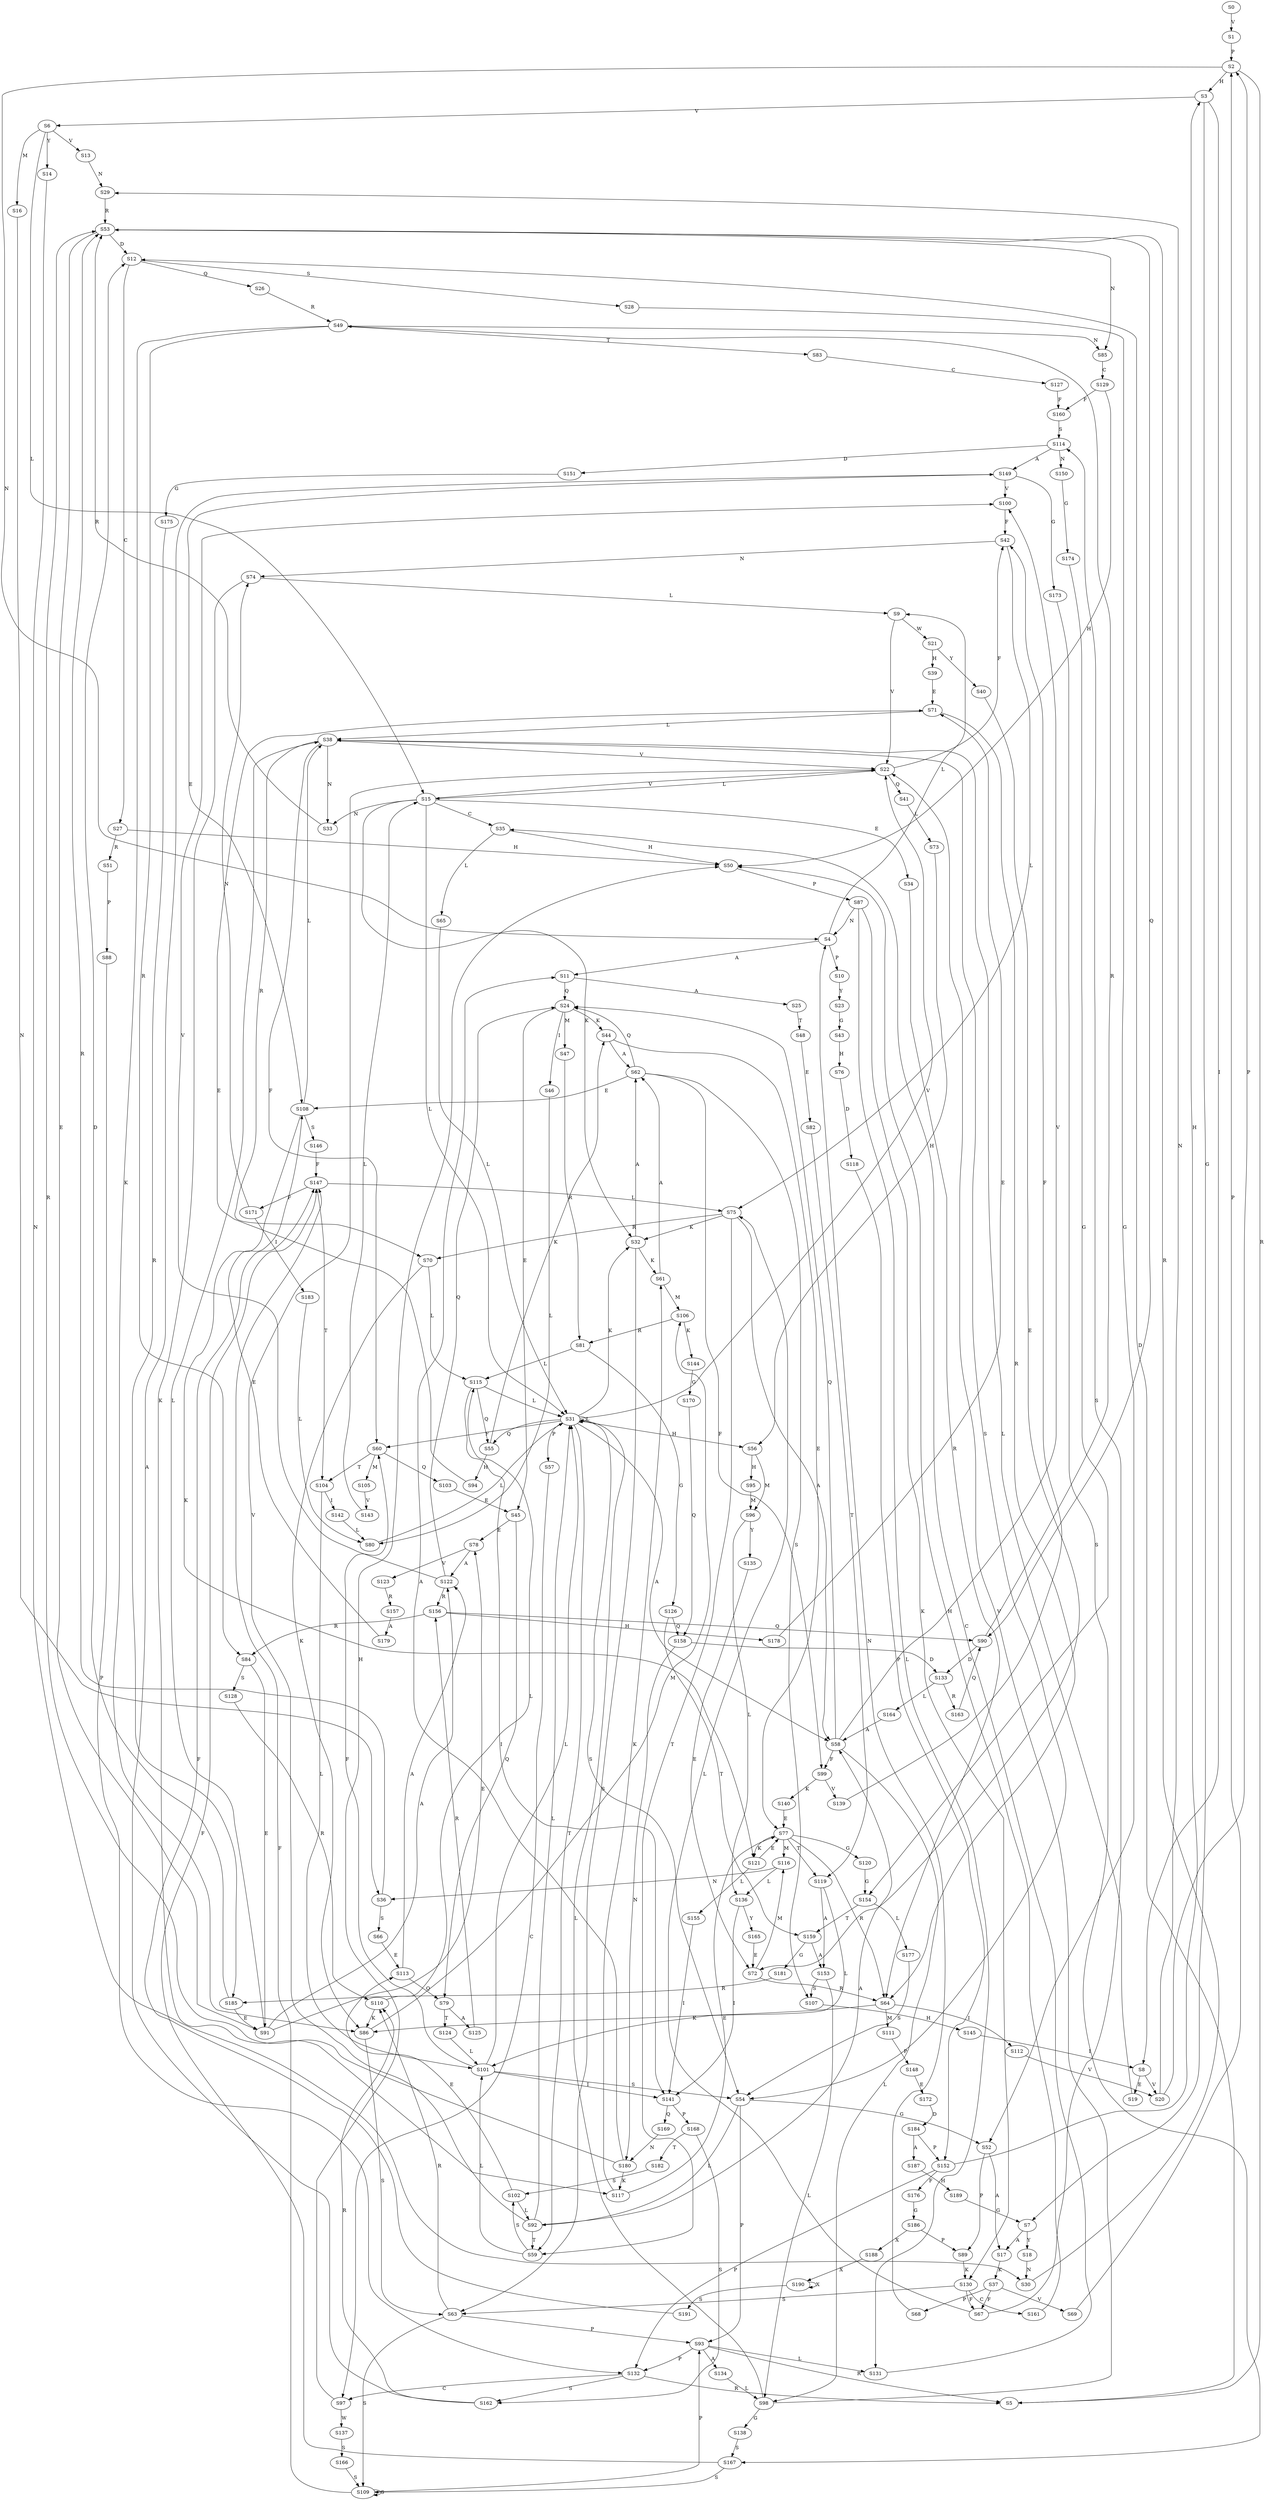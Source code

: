 strict digraph  {
	S0 -> S1 [ label = V ];
	S1 -> S2 [ label = P ];
	S2 -> S3 [ label = H ];
	S2 -> S4 [ label = N ];
	S2 -> S5 [ label = R ];
	S3 -> S6 [ label = V ];
	S3 -> S7 [ label = G ];
	S3 -> S8 [ label = I ];
	S4 -> S9 [ label = L ];
	S4 -> S10 [ label = P ];
	S4 -> S11 [ label = A ];
	S5 -> S12 [ label = D ];
	S6 -> S13 [ label = V ];
	S6 -> S14 [ label = Y ];
	S6 -> S15 [ label = L ];
	S6 -> S16 [ label = M ];
	S7 -> S17 [ label = A ];
	S7 -> S18 [ label = Y ];
	S8 -> S19 [ label = E ];
	S8 -> S20 [ label = V ];
	S9 -> S21 [ label = W ];
	S9 -> S22 [ label = V ];
	S10 -> S23 [ label = Y ];
	S11 -> S24 [ label = Q ];
	S11 -> S25 [ label = A ];
	S12 -> S26 [ label = Q ];
	S12 -> S27 [ label = C ];
	S12 -> S28 [ label = S ];
	S13 -> S29 [ label = N ];
	S14 -> S30 [ label = N ];
	S15 -> S31 [ label = L ];
	S15 -> S22 [ label = V ];
	S15 -> S32 [ label = K ];
	S15 -> S33 [ label = N ];
	S15 -> S34 [ label = E ];
	S15 -> S35 [ label = C ];
	S16 -> S36 [ label = N ];
	S17 -> S37 [ label = K ];
	S18 -> S30 [ label = N ];
	S19 -> S38 [ label = L ];
	S20 -> S2 [ label = P ];
	S20 -> S29 [ label = N ];
	S21 -> S39 [ label = H ];
	S21 -> S40 [ label = Y ];
	S22 -> S15 [ label = L ];
	S22 -> S41 [ label = Q ];
	S22 -> S42 [ label = F ];
	S23 -> S43 [ label = G ];
	S24 -> S44 [ label = K ];
	S24 -> S45 [ label = E ];
	S24 -> S46 [ label = I ];
	S24 -> S47 [ label = M ];
	S25 -> S48 [ label = T ];
	S26 -> S49 [ label = R ];
	S27 -> S50 [ label = H ];
	S27 -> S51 [ label = R ];
	S28 -> S52 [ label = G ];
	S29 -> S53 [ label = R ];
	S30 -> S53 [ label = R ];
	S31 -> S32 [ label = K ];
	S31 -> S54 [ label = S ];
	S31 -> S55 [ label = Q ];
	S31 -> S56 [ label = H ];
	S31 -> S31 [ label = L ];
	S31 -> S57 [ label = P ];
	S31 -> S58 [ label = A ];
	S31 -> S59 [ label = T ];
	S31 -> S60 [ label = F ];
	S31 -> S22 [ label = V ];
	S32 -> S61 [ label = K ];
	S32 -> S62 [ label = A ];
	S32 -> S63 [ label = S ];
	S33 -> S53 [ label = R ];
	S34 -> S64 [ label = R ];
	S35 -> S50 [ label = H ];
	S35 -> S65 [ label = L ];
	S36 -> S53 [ label = R ];
	S36 -> S66 [ label = S ];
	S37 -> S67 [ label = F ];
	S37 -> S68 [ label = P ];
	S37 -> S69 [ label = V ];
	S38 -> S70 [ label = R ];
	S38 -> S60 [ label = F ];
	S38 -> S22 [ label = V ];
	S38 -> S33 [ label = N ];
	S38 -> S54 [ label = S ];
	S39 -> S71 [ label = E ];
	S40 -> S72 [ label = E ];
	S41 -> S73 [ label = L ];
	S42 -> S74 [ label = N ];
	S42 -> S75 [ label = L ];
	S43 -> S76 [ label = H ];
	S44 -> S77 [ label = E ];
	S44 -> S62 [ label = A ];
	S45 -> S78 [ label = E ];
	S45 -> S79 [ label = Q ];
	S46 -> S80 [ label = L ];
	S47 -> S81 [ label = R ];
	S48 -> S82 [ label = E ];
	S49 -> S83 [ label = T ];
	S49 -> S84 [ label = R ];
	S49 -> S85 [ label = N ];
	S49 -> S86 [ label = K ];
	S50 -> S87 [ label = P ];
	S51 -> S88 [ label = P ];
	S52 -> S17 [ label = A ];
	S52 -> S89 [ label = P ];
	S53 -> S90 [ label = Q ];
	S53 -> S12 [ label = D ];
	S53 -> S91 [ label = E ];
	S53 -> S85 [ label = N ];
	S54 -> S52 [ label = G ];
	S54 -> S92 [ label = L ];
	S54 -> S93 [ label = P ];
	S55 -> S44 [ label = K ];
	S55 -> S94 [ label = H ];
	S56 -> S95 [ label = H ];
	S56 -> S96 [ label = M ];
	S57 -> S97 [ label = C ];
	S58 -> S98 [ label = L ];
	S58 -> S99 [ label = F ];
	S58 -> S100 [ label = V ];
	S58 -> S24 [ label = Q ];
	S59 -> S101 [ label = L ];
	S59 -> S102 [ label = S ];
	S60 -> S103 [ label = Q ];
	S60 -> S104 [ label = T ];
	S60 -> S105 [ label = M ];
	S61 -> S106 [ label = M ];
	S61 -> S62 [ label = A ];
	S62 -> S24 [ label = Q ];
	S62 -> S99 [ label = F ];
	S62 -> S107 [ label = S ];
	S62 -> S108 [ label = E ];
	S63 -> S93 [ label = P ];
	S63 -> S109 [ label = S ];
	S63 -> S110 [ label = R ];
	S64 -> S111 [ label = M ];
	S64 -> S86 [ label = K ];
	S64 -> S112 [ label = I ];
	S65 -> S31 [ label = L ];
	S66 -> S113 [ label = E ];
	S67 -> S114 [ label = S ];
	S67 -> S75 [ label = L ];
	S68 -> S4 [ label = N ];
	S69 -> S2 [ label = P ];
	S70 -> S115 [ label = L ];
	S70 -> S86 [ label = K ];
	S71 -> S38 [ label = L ];
	S71 -> S64 [ label = R ];
	S72 -> S64 [ label = R ];
	S72 -> S116 [ label = M ];
	S73 -> S56 [ label = H ];
	S74 -> S9 [ label = L ];
	S74 -> S117 [ label = K ];
	S75 -> S32 [ label = K ];
	S75 -> S58 [ label = A ];
	S75 -> S70 [ label = R ];
	S75 -> S59 [ label = T ];
	S76 -> S118 [ label = D ];
	S77 -> S116 [ label = M ];
	S77 -> S119 [ label = T ];
	S77 -> S64 [ label = R ];
	S77 -> S120 [ label = G ];
	S77 -> S121 [ label = K ];
	S78 -> S122 [ label = A ];
	S78 -> S123 [ label = V ];
	S79 -> S124 [ label = T ];
	S79 -> S125 [ label = A ];
	S80 -> S31 [ label = L ];
	S81 -> S126 [ label = G ];
	S81 -> S115 [ label = L ];
	S82 -> S119 [ label = T ];
	S83 -> S127 [ label = C ];
	S84 -> S128 [ label = S ];
	S84 -> S91 [ label = E ];
	S85 -> S129 [ label = C ];
	S86 -> S63 [ label = S ];
	S86 -> S106 [ label = M ];
	S87 -> S4 [ label = N ];
	S87 -> S130 [ label = K ];
	S87 -> S131 [ label = L ];
	S88 -> S132 [ label = P ];
	S89 -> S130 [ label = K ];
	S90 -> S49 [ label = R ];
	S90 -> S133 [ label = D ];
	S91 -> S78 [ label = E ];
	S91 -> S122 [ label = A ];
	S91 -> S38 [ label = L ];
	S92 -> S58 [ label = A ];
	S92 -> S22 [ label = V ];
	S92 -> S31 [ label = L ];
	S92 -> S59 [ label = T ];
	S93 -> S5 [ label = R ];
	S93 -> S131 [ label = L ];
	S93 -> S134 [ label = A ];
	S93 -> S132 [ label = P ];
	S94 -> S71 [ label = E ];
	S95 -> S96 [ label = M ];
	S96 -> S135 [ label = Y ];
	S96 -> S136 [ label = L ];
	S97 -> S137 [ label = W ];
	S97 -> S50 [ label = H ];
	S98 -> S22 [ label = V ];
	S98 -> S31 [ label = L ];
	S98 -> S138 [ label = G ];
	S99 -> S139 [ label = V ];
	S99 -> S140 [ label = K ];
	S100 -> S42 [ label = F ];
	S101 -> S31 [ label = L ];
	S101 -> S141 [ label = I ];
	S101 -> S60 [ label = F ];
	S101 -> S54 [ label = S ];
	S102 -> S113 [ label = E ];
	S102 -> S92 [ label = L ];
	S103 -> S45 [ label = E ];
	S104 -> S101 [ label = L ];
	S104 -> S142 [ label = I ];
	S105 -> S143 [ label = V ];
	S106 -> S81 [ label = R ];
	S106 -> S144 [ label = K ];
	S107 -> S145 [ label = H ];
	S108 -> S38 [ label = L ];
	S108 -> S121 [ label = K ];
	S108 -> S146 [ label = S ];
	S109 -> S147 [ label = F ];
	S109 -> S109 [ label = S ];
	S109 -> S93 [ label = P ];
	S110 -> S115 [ label = L ];
	S110 -> S86 [ label = K ];
	S111 -> S148 [ label = P ];
	S112 -> S20 [ label = V ];
	S113 -> S122 [ label = A ];
	S113 -> S79 [ label = Q ];
	S114 -> S149 [ label = A ];
	S114 -> S150 [ label = N ];
	S114 -> S151 [ label = D ];
	S115 -> S31 [ label = L ];
	S115 -> S141 [ label = I ];
	S115 -> S55 [ label = Q ];
	S116 -> S136 [ label = L ];
	S116 -> S36 [ label = N ];
	S117 -> S61 [ label = K ];
	S117 -> S77 [ label = E ];
	S118 -> S152 [ label = P ];
	S119 -> S101 [ label = L ];
	S119 -> S153 [ label = A ];
	S120 -> S154 [ label = G ];
	S121 -> S77 [ label = E ];
	S121 -> S155 [ label = L ];
	S122 -> S156 [ label = R ];
	S122 -> S100 [ label = V ];
	S122 -> S24 [ label = Q ];
	S123 -> S157 [ label = R ];
	S124 -> S101 [ label = L ];
	S125 -> S156 [ label = R ];
	S126 -> S158 [ label = Q ];
	S126 -> S159 [ label = T ];
	S127 -> S160 [ label = F ];
	S128 -> S110 [ label = R ];
	S129 -> S50 [ label = H ];
	S129 -> S160 [ label = F ];
	S130 -> S63 [ label = S ];
	S130 -> S161 [ label = C ];
	S130 -> S67 [ label = F ];
	S131 -> S35 [ label = C ];
	S132 -> S162 [ label = S ];
	S132 -> S97 [ label = C ];
	S132 -> S5 [ label = R ];
	S133 -> S163 [ label = R ];
	S133 -> S164 [ label = L ];
	S134 -> S98 [ label = L ];
	S135 -> S72 [ label = E ];
	S136 -> S141 [ label = I ];
	S136 -> S165 [ label = Y ];
	S137 -> S166 [ label = S ];
	S138 -> S167 [ label = S ];
	S139 -> S42 [ label = F ];
	S140 -> S77 [ label = E ];
	S141 -> S168 [ label = P ];
	S141 -> S169 [ label = Q ];
	S142 -> S80 [ label = L ];
	S143 -> S15 [ label = L ];
	S144 -> S170 [ label = G ];
	S145 -> S8 [ label = I ];
	S146 -> S147 [ label = F ];
	S147 -> S104 [ label = T ];
	S147 -> S171 [ label = F ];
	S147 -> S75 [ label = L ];
	S148 -> S172 [ label = E ];
	S149 -> S100 [ label = V ];
	S149 -> S173 [ label = G ];
	S149 -> S108 [ label = E ];
	S150 -> S174 [ label = G ];
	S151 -> S175 [ label = G ];
	S152 -> S176 [ label = F ];
	S152 -> S132 [ label = P ];
	S152 -> S3 [ label = H ];
	S153 -> S98 [ label = L ];
	S153 -> S107 [ label = S ];
	S154 -> S177 [ label = L ];
	S154 -> S159 [ label = T ];
	S155 -> S141 [ label = I ];
	S156 -> S178 [ label = H ];
	S156 -> S84 [ label = R ];
	S156 -> S90 [ label = Q ];
	S157 -> S179 [ label = A ];
	S158 -> S180 [ label = N ];
	S158 -> S133 [ label = D ];
	S159 -> S181 [ label = G ];
	S159 -> S153 [ label = A ];
	S160 -> S114 [ label = S ];
	S161 -> S50 [ label = H ];
	S162 -> S149 [ label = A ];
	S162 -> S110 [ label = R ];
	S163 -> S90 [ label = Q ];
	S164 -> S58 [ label = A ];
	S165 -> S72 [ label = E ];
	S166 -> S109 [ label = S ];
	S167 -> S147 [ label = F ];
	S167 -> S109 [ label = S ];
	S168 -> S162 [ label = S ];
	S168 -> S182 [ label = T ];
	S169 -> S180 [ label = N ];
	S170 -> S158 [ label = Q ];
	S171 -> S74 [ label = N ];
	S171 -> S183 [ label = I ];
	S172 -> S184 [ label = D ];
	S173 -> S167 [ label = S ];
	S174 -> S154 [ label = G ];
	S175 -> S185 [ label = R ];
	S176 -> S186 [ label = G ];
	S177 -> S54 [ label = S ];
	S178 -> S71 [ label = E ];
	S179 -> S108 [ label = E ];
	S180 -> S53 [ label = R ];
	S180 -> S11 [ label = A ];
	S180 -> S117 [ label = K ];
	S181 -> S185 [ label = R ];
	S182 -> S102 [ label = S ];
	S183 -> S80 [ label = L ];
	S184 -> S152 [ label = P ];
	S184 -> S187 [ label = A ];
	S185 -> S91 [ label = E ];
	S185 -> S12 [ label = D ];
	S186 -> S89 [ label = P ];
	S186 -> S188 [ label = X ];
	S187 -> S189 [ label = H ];
	S188 -> S190 [ label = X ];
	S189 -> S7 [ label = G ];
	S190 -> S191 [ label = S ];
	S190 -> S190 [ label = X ];
	S191 -> S147 [ label = F ];
}
